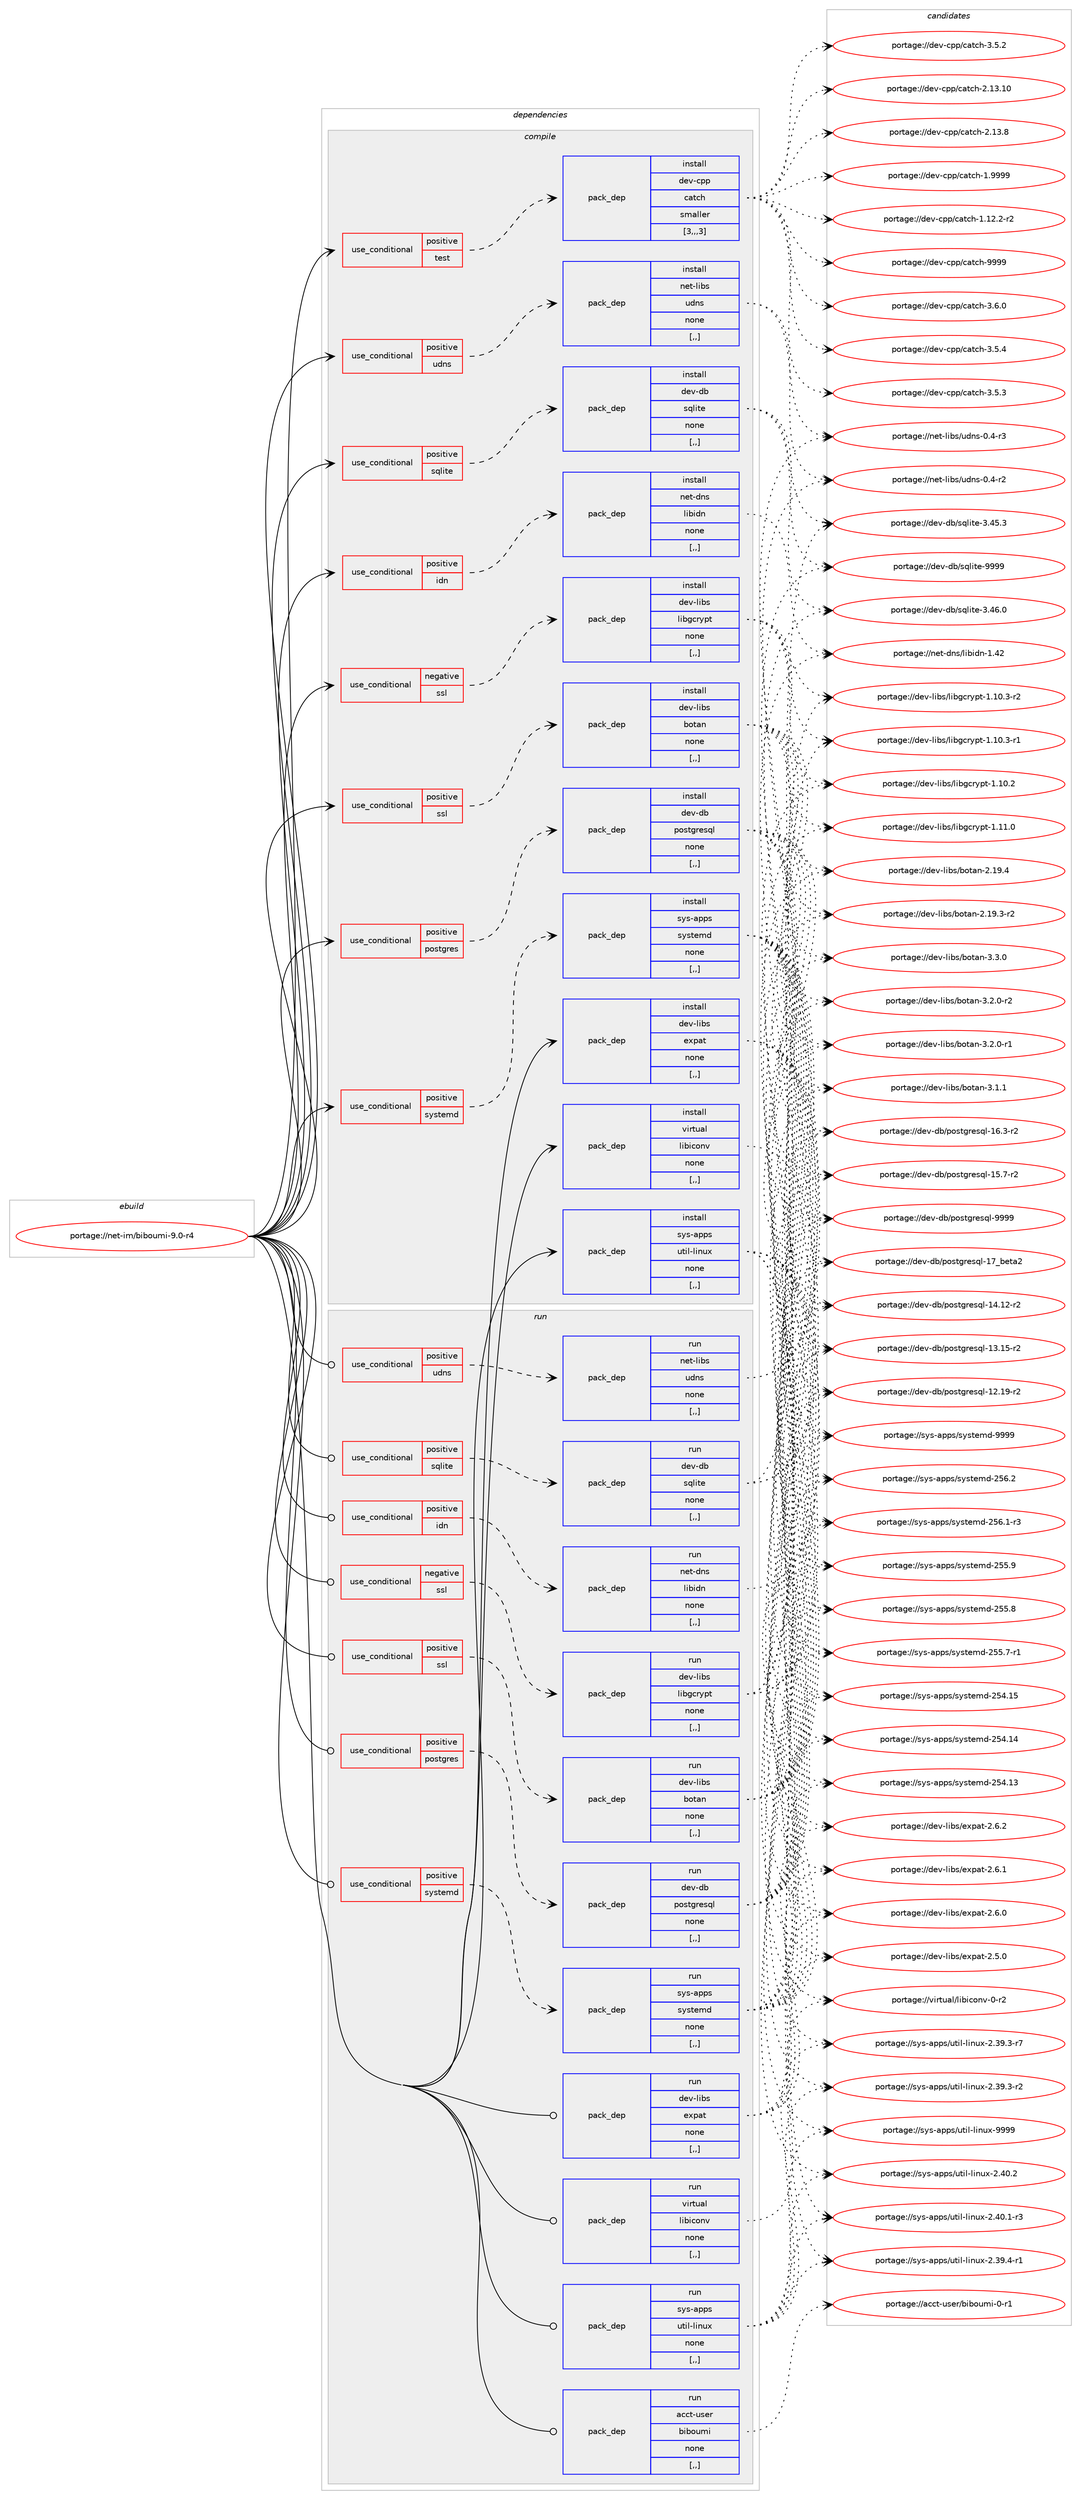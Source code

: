 digraph prolog {

# *************
# Graph options
# *************

newrank=true;
concentrate=true;
compound=true;
graph [rankdir=LR,fontname=Helvetica,fontsize=10,ranksep=1.5];#, ranksep=2.5, nodesep=0.2];
edge  [arrowhead=vee];
node  [fontname=Helvetica,fontsize=10];

# **********
# The ebuild
# **********

subgraph cluster_leftcol {
color=gray;
label=<<i>ebuild</i>>;
id [label="portage://net-im/biboumi-9.0-r4", color=red, width=4, href="../net-im/biboumi-9.0-r4.svg"];
}

# ****************
# The dependencies
# ****************

subgraph cluster_midcol {
color=gray;
label=<<i>dependencies</i>>;
subgraph cluster_compile {
fillcolor="#eeeeee";
style=filled;
label=<<i>compile</i>>;
subgraph cond90922 {
dependency349186 [label=<<TABLE BORDER="0" CELLBORDER="1" CELLSPACING="0" CELLPADDING="4"><TR><TD ROWSPAN="3" CELLPADDING="10">use_conditional</TD></TR><TR><TD>negative</TD></TR><TR><TD>ssl</TD></TR></TABLE>>, shape=none, color=red];
subgraph pack255647 {
dependency349187 [label=<<TABLE BORDER="0" CELLBORDER="1" CELLSPACING="0" CELLPADDING="4" WIDTH="220"><TR><TD ROWSPAN="6" CELLPADDING="30">pack_dep</TD></TR><TR><TD WIDTH="110">install</TD></TR><TR><TD>dev-libs</TD></TR><TR><TD>libgcrypt</TD></TR><TR><TD>none</TD></TR><TR><TD>[,,]</TD></TR></TABLE>>, shape=none, color=blue];
}
dependency349186:e -> dependency349187:w [weight=20,style="dashed",arrowhead="vee"];
}
id:e -> dependency349186:w [weight=20,style="solid",arrowhead="vee"];
subgraph cond90923 {
dependency349188 [label=<<TABLE BORDER="0" CELLBORDER="1" CELLSPACING="0" CELLPADDING="4"><TR><TD ROWSPAN="3" CELLPADDING="10">use_conditional</TD></TR><TR><TD>positive</TD></TR><TR><TD>idn</TD></TR></TABLE>>, shape=none, color=red];
subgraph pack255648 {
dependency349189 [label=<<TABLE BORDER="0" CELLBORDER="1" CELLSPACING="0" CELLPADDING="4" WIDTH="220"><TR><TD ROWSPAN="6" CELLPADDING="30">pack_dep</TD></TR><TR><TD WIDTH="110">install</TD></TR><TR><TD>net-dns</TD></TR><TR><TD>libidn</TD></TR><TR><TD>none</TD></TR><TR><TD>[,,]</TD></TR></TABLE>>, shape=none, color=blue];
}
dependency349188:e -> dependency349189:w [weight=20,style="dashed",arrowhead="vee"];
}
id:e -> dependency349188:w [weight=20,style="solid",arrowhead="vee"];
subgraph cond90924 {
dependency349190 [label=<<TABLE BORDER="0" CELLBORDER="1" CELLSPACING="0" CELLPADDING="4"><TR><TD ROWSPAN="3" CELLPADDING="10">use_conditional</TD></TR><TR><TD>positive</TD></TR><TR><TD>postgres</TD></TR></TABLE>>, shape=none, color=red];
subgraph pack255649 {
dependency349191 [label=<<TABLE BORDER="0" CELLBORDER="1" CELLSPACING="0" CELLPADDING="4" WIDTH="220"><TR><TD ROWSPAN="6" CELLPADDING="30">pack_dep</TD></TR><TR><TD WIDTH="110">install</TD></TR><TR><TD>dev-db</TD></TR><TR><TD>postgresql</TD></TR><TR><TD>none</TD></TR><TR><TD>[,,]</TD></TR></TABLE>>, shape=none, color=blue];
}
dependency349190:e -> dependency349191:w [weight=20,style="dashed",arrowhead="vee"];
}
id:e -> dependency349190:w [weight=20,style="solid",arrowhead="vee"];
subgraph cond90925 {
dependency349192 [label=<<TABLE BORDER="0" CELLBORDER="1" CELLSPACING="0" CELLPADDING="4"><TR><TD ROWSPAN="3" CELLPADDING="10">use_conditional</TD></TR><TR><TD>positive</TD></TR><TR><TD>sqlite</TD></TR></TABLE>>, shape=none, color=red];
subgraph pack255650 {
dependency349193 [label=<<TABLE BORDER="0" CELLBORDER="1" CELLSPACING="0" CELLPADDING="4" WIDTH="220"><TR><TD ROWSPAN="6" CELLPADDING="30">pack_dep</TD></TR><TR><TD WIDTH="110">install</TD></TR><TR><TD>dev-db</TD></TR><TR><TD>sqlite</TD></TR><TR><TD>none</TD></TR><TR><TD>[,,]</TD></TR></TABLE>>, shape=none, color=blue];
}
dependency349192:e -> dependency349193:w [weight=20,style="dashed",arrowhead="vee"];
}
id:e -> dependency349192:w [weight=20,style="solid",arrowhead="vee"];
subgraph cond90926 {
dependency349194 [label=<<TABLE BORDER="0" CELLBORDER="1" CELLSPACING="0" CELLPADDING="4"><TR><TD ROWSPAN="3" CELLPADDING="10">use_conditional</TD></TR><TR><TD>positive</TD></TR><TR><TD>ssl</TD></TR></TABLE>>, shape=none, color=red];
subgraph pack255651 {
dependency349195 [label=<<TABLE BORDER="0" CELLBORDER="1" CELLSPACING="0" CELLPADDING="4" WIDTH="220"><TR><TD ROWSPAN="6" CELLPADDING="30">pack_dep</TD></TR><TR><TD WIDTH="110">install</TD></TR><TR><TD>dev-libs</TD></TR><TR><TD>botan</TD></TR><TR><TD>none</TD></TR><TR><TD>[,,]</TD></TR></TABLE>>, shape=none, color=blue];
}
dependency349194:e -> dependency349195:w [weight=20,style="dashed",arrowhead="vee"];
}
id:e -> dependency349194:w [weight=20,style="solid",arrowhead="vee"];
subgraph cond90927 {
dependency349196 [label=<<TABLE BORDER="0" CELLBORDER="1" CELLSPACING="0" CELLPADDING="4"><TR><TD ROWSPAN="3" CELLPADDING="10">use_conditional</TD></TR><TR><TD>positive</TD></TR><TR><TD>systemd</TD></TR></TABLE>>, shape=none, color=red];
subgraph pack255652 {
dependency349197 [label=<<TABLE BORDER="0" CELLBORDER="1" CELLSPACING="0" CELLPADDING="4" WIDTH="220"><TR><TD ROWSPAN="6" CELLPADDING="30">pack_dep</TD></TR><TR><TD WIDTH="110">install</TD></TR><TR><TD>sys-apps</TD></TR><TR><TD>systemd</TD></TR><TR><TD>none</TD></TR><TR><TD>[,,]</TD></TR></TABLE>>, shape=none, color=blue];
}
dependency349196:e -> dependency349197:w [weight=20,style="dashed",arrowhead="vee"];
}
id:e -> dependency349196:w [weight=20,style="solid",arrowhead="vee"];
subgraph cond90928 {
dependency349198 [label=<<TABLE BORDER="0" CELLBORDER="1" CELLSPACING="0" CELLPADDING="4"><TR><TD ROWSPAN="3" CELLPADDING="10">use_conditional</TD></TR><TR><TD>positive</TD></TR><TR><TD>test</TD></TR></TABLE>>, shape=none, color=red];
subgraph pack255653 {
dependency349199 [label=<<TABLE BORDER="0" CELLBORDER="1" CELLSPACING="0" CELLPADDING="4" WIDTH="220"><TR><TD ROWSPAN="6" CELLPADDING="30">pack_dep</TD></TR><TR><TD WIDTH="110">install</TD></TR><TR><TD>dev-cpp</TD></TR><TR><TD>catch</TD></TR><TR><TD>smaller</TD></TR><TR><TD>[3,,,3]</TD></TR></TABLE>>, shape=none, color=blue];
}
dependency349198:e -> dependency349199:w [weight=20,style="dashed",arrowhead="vee"];
}
id:e -> dependency349198:w [weight=20,style="solid",arrowhead="vee"];
subgraph cond90929 {
dependency349200 [label=<<TABLE BORDER="0" CELLBORDER="1" CELLSPACING="0" CELLPADDING="4"><TR><TD ROWSPAN="3" CELLPADDING="10">use_conditional</TD></TR><TR><TD>positive</TD></TR><TR><TD>udns</TD></TR></TABLE>>, shape=none, color=red];
subgraph pack255654 {
dependency349201 [label=<<TABLE BORDER="0" CELLBORDER="1" CELLSPACING="0" CELLPADDING="4" WIDTH="220"><TR><TD ROWSPAN="6" CELLPADDING="30">pack_dep</TD></TR><TR><TD WIDTH="110">install</TD></TR><TR><TD>net-libs</TD></TR><TR><TD>udns</TD></TR><TR><TD>none</TD></TR><TR><TD>[,,]</TD></TR></TABLE>>, shape=none, color=blue];
}
dependency349200:e -> dependency349201:w [weight=20,style="dashed",arrowhead="vee"];
}
id:e -> dependency349200:w [weight=20,style="solid",arrowhead="vee"];
subgraph pack255655 {
dependency349202 [label=<<TABLE BORDER="0" CELLBORDER="1" CELLSPACING="0" CELLPADDING="4" WIDTH="220"><TR><TD ROWSPAN="6" CELLPADDING="30">pack_dep</TD></TR><TR><TD WIDTH="110">install</TD></TR><TR><TD>dev-libs</TD></TR><TR><TD>expat</TD></TR><TR><TD>none</TD></TR><TR><TD>[,,]</TD></TR></TABLE>>, shape=none, color=blue];
}
id:e -> dependency349202:w [weight=20,style="solid",arrowhead="vee"];
subgraph pack255656 {
dependency349203 [label=<<TABLE BORDER="0" CELLBORDER="1" CELLSPACING="0" CELLPADDING="4" WIDTH="220"><TR><TD ROWSPAN="6" CELLPADDING="30">pack_dep</TD></TR><TR><TD WIDTH="110">install</TD></TR><TR><TD>sys-apps</TD></TR><TR><TD>util-linux</TD></TR><TR><TD>none</TD></TR><TR><TD>[,,]</TD></TR></TABLE>>, shape=none, color=blue];
}
id:e -> dependency349203:w [weight=20,style="solid",arrowhead="vee"];
subgraph pack255657 {
dependency349204 [label=<<TABLE BORDER="0" CELLBORDER="1" CELLSPACING="0" CELLPADDING="4" WIDTH="220"><TR><TD ROWSPAN="6" CELLPADDING="30">pack_dep</TD></TR><TR><TD WIDTH="110">install</TD></TR><TR><TD>virtual</TD></TR><TR><TD>libiconv</TD></TR><TR><TD>none</TD></TR><TR><TD>[,,]</TD></TR></TABLE>>, shape=none, color=blue];
}
id:e -> dependency349204:w [weight=20,style="solid",arrowhead="vee"];
}
subgraph cluster_compileandrun {
fillcolor="#eeeeee";
style=filled;
label=<<i>compile and run</i>>;
}
subgraph cluster_run {
fillcolor="#eeeeee";
style=filled;
label=<<i>run</i>>;
subgraph cond90930 {
dependency349205 [label=<<TABLE BORDER="0" CELLBORDER="1" CELLSPACING="0" CELLPADDING="4"><TR><TD ROWSPAN="3" CELLPADDING="10">use_conditional</TD></TR><TR><TD>negative</TD></TR><TR><TD>ssl</TD></TR></TABLE>>, shape=none, color=red];
subgraph pack255658 {
dependency349206 [label=<<TABLE BORDER="0" CELLBORDER="1" CELLSPACING="0" CELLPADDING="4" WIDTH="220"><TR><TD ROWSPAN="6" CELLPADDING="30">pack_dep</TD></TR><TR><TD WIDTH="110">run</TD></TR><TR><TD>dev-libs</TD></TR><TR><TD>libgcrypt</TD></TR><TR><TD>none</TD></TR><TR><TD>[,,]</TD></TR></TABLE>>, shape=none, color=blue];
}
dependency349205:e -> dependency349206:w [weight=20,style="dashed",arrowhead="vee"];
}
id:e -> dependency349205:w [weight=20,style="solid",arrowhead="odot"];
subgraph cond90931 {
dependency349207 [label=<<TABLE BORDER="0" CELLBORDER="1" CELLSPACING="0" CELLPADDING="4"><TR><TD ROWSPAN="3" CELLPADDING="10">use_conditional</TD></TR><TR><TD>positive</TD></TR><TR><TD>idn</TD></TR></TABLE>>, shape=none, color=red];
subgraph pack255659 {
dependency349208 [label=<<TABLE BORDER="0" CELLBORDER="1" CELLSPACING="0" CELLPADDING="4" WIDTH="220"><TR><TD ROWSPAN="6" CELLPADDING="30">pack_dep</TD></TR><TR><TD WIDTH="110">run</TD></TR><TR><TD>net-dns</TD></TR><TR><TD>libidn</TD></TR><TR><TD>none</TD></TR><TR><TD>[,,]</TD></TR></TABLE>>, shape=none, color=blue];
}
dependency349207:e -> dependency349208:w [weight=20,style="dashed",arrowhead="vee"];
}
id:e -> dependency349207:w [weight=20,style="solid",arrowhead="odot"];
subgraph cond90932 {
dependency349209 [label=<<TABLE BORDER="0" CELLBORDER="1" CELLSPACING="0" CELLPADDING="4"><TR><TD ROWSPAN="3" CELLPADDING="10">use_conditional</TD></TR><TR><TD>positive</TD></TR><TR><TD>postgres</TD></TR></TABLE>>, shape=none, color=red];
subgraph pack255660 {
dependency349210 [label=<<TABLE BORDER="0" CELLBORDER="1" CELLSPACING="0" CELLPADDING="4" WIDTH="220"><TR><TD ROWSPAN="6" CELLPADDING="30">pack_dep</TD></TR><TR><TD WIDTH="110">run</TD></TR><TR><TD>dev-db</TD></TR><TR><TD>postgresql</TD></TR><TR><TD>none</TD></TR><TR><TD>[,,]</TD></TR></TABLE>>, shape=none, color=blue];
}
dependency349209:e -> dependency349210:w [weight=20,style="dashed",arrowhead="vee"];
}
id:e -> dependency349209:w [weight=20,style="solid",arrowhead="odot"];
subgraph cond90933 {
dependency349211 [label=<<TABLE BORDER="0" CELLBORDER="1" CELLSPACING="0" CELLPADDING="4"><TR><TD ROWSPAN="3" CELLPADDING="10">use_conditional</TD></TR><TR><TD>positive</TD></TR><TR><TD>sqlite</TD></TR></TABLE>>, shape=none, color=red];
subgraph pack255661 {
dependency349212 [label=<<TABLE BORDER="0" CELLBORDER="1" CELLSPACING="0" CELLPADDING="4" WIDTH="220"><TR><TD ROWSPAN="6" CELLPADDING="30">pack_dep</TD></TR><TR><TD WIDTH="110">run</TD></TR><TR><TD>dev-db</TD></TR><TR><TD>sqlite</TD></TR><TR><TD>none</TD></TR><TR><TD>[,,]</TD></TR></TABLE>>, shape=none, color=blue];
}
dependency349211:e -> dependency349212:w [weight=20,style="dashed",arrowhead="vee"];
}
id:e -> dependency349211:w [weight=20,style="solid",arrowhead="odot"];
subgraph cond90934 {
dependency349213 [label=<<TABLE BORDER="0" CELLBORDER="1" CELLSPACING="0" CELLPADDING="4"><TR><TD ROWSPAN="3" CELLPADDING="10">use_conditional</TD></TR><TR><TD>positive</TD></TR><TR><TD>ssl</TD></TR></TABLE>>, shape=none, color=red];
subgraph pack255662 {
dependency349214 [label=<<TABLE BORDER="0" CELLBORDER="1" CELLSPACING="0" CELLPADDING="4" WIDTH="220"><TR><TD ROWSPAN="6" CELLPADDING="30">pack_dep</TD></TR><TR><TD WIDTH="110">run</TD></TR><TR><TD>dev-libs</TD></TR><TR><TD>botan</TD></TR><TR><TD>none</TD></TR><TR><TD>[,,]</TD></TR></TABLE>>, shape=none, color=blue];
}
dependency349213:e -> dependency349214:w [weight=20,style="dashed",arrowhead="vee"];
}
id:e -> dependency349213:w [weight=20,style="solid",arrowhead="odot"];
subgraph cond90935 {
dependency349215 [label=<<TABLE BORDER="0" CELLBORDER="1" CELLSPACING="0" CELLPADDING="4"><TR><TD ROWSPAN="3" CELLPADDING="10">use_conditional</TD></TR><TR><TD>positive</TD></TR><TR><TD>systemd</TD></TR></TABLE>>, shape=none, color=red];
subgraph pack255663 {
dependency349216 [label=<<TABLE BORDER="0" CELLBORDER="1" CELLSPACING="0" CELLPADDING="4" WIDTH="220"><TR><TD ROWSPAN="6" CELLPADDING="30">pack_dep</TD></TR><TR><TD WIDTH="110">run</TD></TR><TR><TD>sys-apps</TD></TR><TR><TD>systemd</TD></TR><TR><TD>none</TD></TR><TR><TD>[,,]</TD></TR></TABLE>>, shape=none, color=blue];
}
dependency349215:e -> dependency349216:w [weight=20,style="dashed",arrowhead="vee"];
}
id:e -> dependency349215:w [weight=20,style="solid",arrowhead="odot"];
subgraph cond90936 {
dependency349217 [label=<<TABLE BORDER="0" CELLBORDER="1" CELLSPACING="0" CELLPADDING="4"><TR><TD ROWSPAN="3" CELLPADDING="10">use_conditional</TD></TR><TR><TD>positive</TD></TR><TR><TD>udns</TD></TR></TABLE>>, shape=none, color=red];
subgraph pack255664 {
dependency349218 [label=<<TABLE BORDER="0" CELLBORDER="1" CELLSPACING="0" CELLPADDING="4" WIDTH="220"><TR><TD ROWSPAN="6" CELLPADDING="30">pack_dep</TD></TR><TR><TD WIDTH="110">run</TD></TR><TR><TD>net-libs</TD></TR><TR><TD>udns</TD></TR><TR><TD>none</TD></TR><TR><TD>[,,]</TD></TR></TABLE>>, shape=none, color=blue];
}
dependency349217:e -> dependency349218:w [weight=20,style="dashed",arrowhead="vee"];
}
id:e -> dependency349217:w [weight=20,style="solid",arrowhead="odot"];
subgraph pack255665 {
dependency349219 [label=<<TABLE BORDER="0" CELLBORDER="1" CELLSPACING="0" CELLPADDING="4" WIDTH="220"><TR><TD ROWSPAN="6" CELLPADDING="30">pack_dep</TD></TR><TR><TD WIDTH="110">run</TD></TR><TR><TD>acct-user</TD></TR><TR><TD>biboumi</TD></TR><TR><TD>none</TD></TR><TR><TD>[,,]</TD></TR></TABLE>>, shape=none, color=blue];
}
id:e -> dependency349219:w [weight=20,style="solid",arrowhead="odot"];
subgraph pack255666 {
dependency349220 [label=<<TABLE BORDER="0" CELLBORDER="1" CELLSPACING="0" CELLPADDING="4" WIDTH="220"><TR><TD ROWSPAN="6" CELLPADDING="30">pack_dep</TD></TR><TR><TD WIDTH="110">run</TD></TR><TR><TD>dev-libs</TD></TR><TR><TD>expat</TD></TR><TR><TD>none</TD></TR><TR><TD>[,,]</TD></TR></TABLE>>, shape=none, color=blue];
}
id:e -> dependency349220:w [weight=20,style="solid",arrowhead="odot"];
subgraph pack255667 {
dependency349221 [label=<<TABLE BORDER="0" CELLBORDER="1" CELLSPACING="0" CELLPADDING="4" WIDTH="220"><TR><TD ROWSPAN="6" CELLPADDING="30">pack_dep</TD></TR><TR><TD WIDTH="110">run</TD></TR><TR><TD>sys-apps</TD></TR><TR><TD>util-linux</TD></TR><TR><TD>none</TD></TR><TR><TD>[,,]</TD></TR></TABLE>>, shape=none, color=blue];
}
id:e -> dependency349221:w [weight=20,style="solid",arrowhead="odot"];
subgraph pack255668 {
dependency349222 [label=<<TABLE BORDER="0" CELLBORDER="1" CELLSPACING="0" CELLPADDING="4" WIDTH="220"><TR><TD ROWSPAN="6" CELLPADDING="30">pack_dep</TD></TR><TR><TD WIDTH="110">run</TD></TR><TR><TD>virtual</TD></TR><TR><TD>libiconv</TD></TR><TR><TD>none</TD></TR><TR><TD>[,,]</TD></TR></TABLE>>, shape=none, color=blue];
}
id:e -> dependency349222:w [weight=20,style="solid",arrowhead="odot"];
}
}

# **************
# The candidates
# **************

subgraph cluster_choices {
rank=same;
color=gray;
label=<<i>candidates</i>>;

subgraph choice255647 {
color=black;
nodesep=1;
choice100101118451081059811547108105981039911412111211645494649494648 [label="portage://dev-libs/libgcrypt-1.11.0", color=red, width=4,href="../dev-libs/libgcrypt-1.11.0.svg"];
choice1001011184510810598115471081059810399114121112116454946494846514511450 [label="portage://dev-libs/libgcrypt-1.10.3-r2", color=red, width=4,href="../dev-libs/libgcrypt-1.10.3-r2.svg"];
choice1001011184510810598115471081059810399114121112116454946494846514511449 [label="portage://dev-libs/libgcrypt-1.10.3-r1", color=red, width=4,href="../dev-libs/libgcrypt-1.10.3-r1.svg"];
choice100101118451081059811547108105981039911412111211645494649484650 [label="portage://dev-libs/libgcrypt-1.10.2", color=red, width=4,href="../dev-libs/libgcrypt-1.10.2.svg"];
dependency349187:e -> choice100101118451081059811547108105981039911412111211645494649494648:w [style=dotted,weight="100"];
dependency349187:e -> choice1001011184510810598115471081059810399114121112116454946494846514511450:w [style=dotted,weight="100"];
dependency349187:e -> choice1001011184510810598115471081059810399114121112116454946494846514511449:w [style=dotted,weight="100"];
dependency349187:e -> choice100101118451081059811547108105981039911412111211645494649484650:w [style=dotted,weight="100"];
}
subgraph choice255648 {
color=black;
nodesep=1;
choice1101011164510011011547108105981051001104549465250 [label="portage://net-dns/libidn-1.42", color=red, width=4,href="../net-dns/libidn-1.42.svg"];
dependency349189:e -> choice1101011164510011011547108105981051001104549465250:w [style=dotted,weight="100"];
}
subgraph choice255649 {
color=black;
nodesep=1;
choice1001011184510098471121111151161031141011151131084557575757 [label="portage://dev-db/postgresql-9999", color=red, width=4,href="../dev-db/postgresql-9999.svg"];
choice10010111845100984711211111511610311410111511310845495595981011169750 [label="portage://dev-db/postgresql-17_beta2", color=red, width=4,href="../dev-db/postgresql-17_beta2.svg"];
choice10010111845100984711211111511610311410111511310845495446514511450 [label="portage://dev-db/postgresql-16.3-r2", color=red, width=4,href="../dev-db/postgresql-16.3-r2.svg"];
choice10010111845100984711211111511610311410111511310845495346554511450 [label="portage://dev-db/postgresql-15.7-r2", color=red, width=4,href="../dev-db/postgresql-15.7-r2.svg"];
choice1001011184510098471121111151161031141011151131084549524649504511450 [label="portage://dev-db/postgresql-14.12-r2", color=red, width=4,href="../dev-db/postgresql-14.12-r2.svg"];
choice1001011184510098471121111151161031141011151131084549514649534511450 [label="portage://dev-db/postgresql-13.15-r2", color=red, width=4,href="../dev-db/postgresql-13.15-r2.svg"];
choice1001011184510098471121111151161031141011151131084549504649574511450 [label="portage://dev-db/postgresql-12.19-r2", color=red, width=4,href="../dev-db/postgresql-12.19-r2.svg"];
dependency349191:e -> choice1001011184510098471121111151161031141011151131084557575757:w [style=dotted,weight="100"];
dependency349191:e -> choice10010111845100984711211111511610311410111511310845495595981011169750:w [style=dotted,weight="100"];
dependency349191:e -> choice10010111845100984711211111511610311410111511310845495446514511450:w [style=dotted,weight="100"];
dependency349191:e -> choice10010111845100984711211111511610311410111511310845495346554511450:w [style=dotted,weight="100"];
dependency349191:e -> choice1001011184510098471121111151161031141011151131084549524649504511450:w [style=dotted,weight="100"];
dependency349191:e -> choice1001011184510098471121111151161031141011151131084549514649534511450:w [style=dotted,weight="100"];
dependency349191:e -> choice1001011184510098471121111151161031141011151131084549504649574511450:w [style=dotted,weight="100"];
}
subgraph choice255650 {
color=black;
nodesep=1;
choice1001011184510098471151131081051161014557575757 [label="portage://dev-db/sqlite-9999", color=red, width=4,href="../dev-db/sqlite-9999.svg"];
choice10010111845100984711511310810511610145514652544648 [label="portage://dev-db/sqlite-3.46.0", color=red, width=4,href="../dev-db/sqlite-3.46.0.svg"];
choice10010111845100984711511310810511610145514652534651 [label="portage://dev-db/sqlite-3.45.3", color=red, width=4,href="../dev-db/sqlite-3.45.3.svg"];
dependency349193:e -> choice1001011184510098471151131081051161014557575757:w [style=dotted,weight="100"];
dependency349193:e -> choice10010111845100984711511310810511610145514652544648:w [style=dotted,weight="100"];
dependency349193:e -> choice10010111845100984711511310810511610145514652534651:w [style=dotted,weight="100"];
}
subgraph choice255651 {
color=black;
nodesep=1;
choice1001011184510810598115479811111697110455146514648 [label="portage://dev-libs/botan-3.3.0", color=red, width=4,href="../dev-libs/botan-3.3.0.svg"];
choice10010111845108105981154798111116971104551465046484511450 [label="portage://dev-libs/botan-3.2.0-r2", color=red, width=4,href="../dev-libs/botan-3.2.0-r2.svg"];
choice10010111845108105981154798111116971104551465046484511449 [label="portage://dev-libs/botan-3.2.0-r1", color=red, width=4,href="../dev-libs/botan-3.2.0-r1.svg"];
choice1001011184510810598115479811111697110455146494649 [label="portage://dev-libs/botan-3.1.1", color=red, width=4,href="../dev-libs/botan-3.1.1.svg"];
choice100101118451081059811547981111169711045504649574652 [label="portage://dev-libs/botan-2.19.4", color=red, width=4,href="../dev-libs/botan-2.19.4.svg"];
choice1001011184510810598115479811111697110455046495746514511450 [label="portage://dev-libs/botan-2.19.3-r2", color=red, width=4,href="../dev-libs/botan-2.19.3-r2.svg"];
dependency349195:e -> choice1001011184510810598115479811111697110455146514648:w [style=dotted,weight="100"];
dependency349195:e -> choice10010111845108105981154798111116971104551465046484511450:w [style=dotted,weight="100"];
dependency349195:e -> choice10010111845108105981154798111116971104551465046484511449:w [style=dotted,weight="100"];
dependency349195:e -> choice1001011184510810598115479811111697110455146494649:w [style=dotted,weight="100"];
dependency349195:e -> choice100101118451081059811547981111169711045504649574652:w [style=dotted,weight="100"];
dependency349195:e -> choice1001011184510810598115479811111697110455046495746514511450:w [style=dotted,weight="100"];
}
subgraph choice255652 {
color=black;
nodesep=1;
choice1151211154597112112115471151211151161011091004557575757 [label="portage://sys-apps/systemd-9999", color=red, width=4,href="../sys-apps/systemd-9999.svg"];
choice115121115459711211211547115121115116101109100455053544650 [label="portage://sys-apps/systemd-256.2", color=red, width=4,href="../sys-apps/systemd-256.2.svg"];
choice1151211154597112112115471151211151161011091004550535446494511451 [label="portage://sys-apps/systemd-256.1-r3", color=red, width=4,href="../sys-apps/systemd-256.1-r3.svg"];
choice115121115459711211211547115121115116101109100455053534657 [label="portage://sys-apps/systemd-255.9", color=red, width=4,href="../sys-apps/systemd-255.9.svg"];
choice115121115459711211211547115121115116101109100455053534656 [label="portage://sys-apps/systemd-255.8", color=red, width=4,href="../sys-apps/systemd-255.8.svg"];
choice1151211154597112112115471151211151161011091004550535346554511449 [label="portage://sys-apps/systemd-255.7-r1", color=red, width=4,href="../sys-apps/systemd-255.7-r1.svg"];
choice11512111545971121121154711512111511610110910045505352464953 [label="portage://sys-apps/systemd-254.15", color=red, width=4,href="../sys-apps/systemd-254.15.svg"];
choice11512111545971121121154711512111511610110910045505352464952 [label="portage://sys-apps/systemd-254.14", color=red, width=4,href="../sys-apps/systemd-254.14.svg"];
choice11512111545971121121154711512111511610110910045505352464951 [label="portage://sys-apps/systemd-254.13", color=red, width=4,href="../sys-apps/systemd-254.13.svg"];
dependency349197:e -> choice1151211154597112112115471151211151161011091004557575757:w [style=dotted,weight="100"];
dependency349197:e -> choice115121115459711211211547115121115116101109100455053544650:w [style=dotted,weight="100"];
dependency349197:e -> choice1151211154597112112115471151211151161011091004550535446494511451:w [style=dotted,weight="100"];
dependency349197:e -> choice115121115459711211211547115121115116101109100455053534657:w [style=dotted,weight="100"];
dependency349197:e -> choice115121115459711211211547115121115116101109100455053534656:w [style=dotted,weight="100"];
dependency349197:e -> choice1151211154597112112115471151211151161011091004550535346554511449:w [style=dotted,weight="100"];
dependency349197:e -> choice11512111545971121121154711512111511610110910045505352464953:w [style=dotted,weight="100"];
dependency349197:e -> choice11512111545971121121154711512111511610110910045505352464952:w [style=dotted,weight="100"];
dependency349197:e -> choice11512111545971121121154711512111511610110910045505352464951:w [style=dotted,weight="100"];
}
subgraph choice255653 {
color=black;
nodesep=1;
choice1001011184599112112479997116991044557575757 [label="portage://dev-cpp/catch-9999", color=red, width=4,href="../dev-cpp/catch-9999.svg"];
choice100101118459911211247999711699104455146544648 [label="portage://dev-cpp/catch-3.6.0", color=red, width=4,href="../dev-cpp/catch-3.6.0.svg"];
choice100101118459911211247999711699104455146534652 [label="portage://dev-cpp/catch-3.5.4", color=red, width=4,href="../dev-cpp/catch-3.5.4.svg"];
choice100101118459911211247999711699104455146534651 [label="portage://dev-cpp/catch-3.5.3", color=red, width=4,href="../dev-cpp/catch-3.5.3.svg"];
choice100101118459911211247999711699104455146534650 [label="portage://dev-cpp/catch-3.5.2", color=red, width=4,href="../dev-cpp/catch-3.5.2.svg"];
choice1001011184599112112479997116991044550464951464948 [label="portage://dev-cpp/catch-2.13.10", color=red, width=4,href="../dev-cpp/catch-2.13.10.svg"];
choice10010111845991121124799971169910445504649514656 [label="portage://dev-cpp/catch-2.13.8", color=red, width=4,href="../dev-cpp/catch-2.13.8.svg"];
choice10010111845991121124799971169910445494657575757 [label="portage://dev-cpp/catch-1.9999", color=red, width=4,href="../dev-cpp/catch-1.9999.svg"];
choice100101118459911211247999711699104454946495046504511450 [label="portage://dev-cpp/catch-1.12.2-r2", color=red, width=4,href="../dev-cpp/catch-1.12.2-r2.svg"];
dependency349199:e -> choice1001011184599112112479997116991044557575757:w [style=dotted,weight="100"];
dependency349199:e -> choice100101118459911211247999711699104455146544648:w [style=dotted,weight="100"];
dependency349199:e -> choice100101118459911211247999711699104455146534652:w [style=dotted,weight="100"];
dependency349199:e -> choice100101118459911211247999711699104455146534651:w [style=dotted,weight="100"];
dependency349199:e -> choice100101118459911211247999711699104455146534650:w [style=dotted,weight="100"];
dependency349199:e -> choice1001011184599112112479997116991044550464951464948:w [style=dotted,weight="100"];
dependency349199:e -> choice10010111845991121124799971169910445504649514656:w [style=dotted,weight="100"];
dependency349199:e -> choice10010111845991121124799971169910445494657575757:w [style=dotted,weight="100"];
dependency349199:e -> choice100101118459911211247999711699104454946495046504511450:w [style=dotted,weight="100"];
}
subgraph choice255654 {
color=black;
nodesep=1;
choice110101116451081059811547117100110115454846524511451 [label="portage://net-libs/udns-0.4-r3", color=red, width=4,href="../net-libs/udns-0.4-r3.svg"];
choice110101116451081059811547117100110115454846524511450 [label="portage://net-libs/udns-0.4-r2", color=red, width=4,href="../net-libs/udns-0.4-r2.svg"];
dependency349201:e -> choice110101116451081059811547117100110115454846524511451:w [style=dotted,weight="100"];
dependency349201:e -> choice110101116451081059811547117100110115454846524511450:w [style=dotted,weight="100"];
}
subgraph choice255655 {
color=black;
nodesep=1;
choice10010111845108105981154710112011297116455046544650 [label="portage://dev-libs/expat-2.6.2", color=red, width=4,href="../dev-libs/expat-2.6.2.svg"];
choice10010111845108105981154710112011297116455046544649 [label="portage://dev-libs/expat-2.6.1", color=red, width=4,href="../dev-libs/expat-2.6.1.svg"];
choice10010111845108105981154710112011297116455046544648 [label="portage://dev-libs/expat-2.6.0", color=red, width=4,href="../dev-libs/expat-2.6.0.svg"];
choice10010111845108105981154710112011297116455046534648 [label="portage://dev-libs/expat-2.5.0", color=red, width=4,href="../dev-libs/expat-2.5.0.svg"];
dependency349202:e -> choice10010111845108105981154710112011297116455046544650:w [style=dotted,weight="100"];
dependency349202:e -> choice10010111845108105981154710112011297116455046544649:w [style=dotted,weight="100"];
dependency349202:e -> choice10010111845108105981154710112011297116455046544648:w [style=dotted,weight="100"];
dependency349202:e -> choice10010111845108105981154710112011297116455046534648:w [style=dotted,weight="100"];
}
subgraph choice255656 {
color=black;
nodesep=1;
choice115121115459711211211547117116105108451081051101171204557575757 [label="portage://sys-apps/util-linux-9999", color=red, width=4,href="../sys-apps/util-linux-9999.svg"];
choice1151211154597112112115471171161051084510810511011712045504652484650 [label="portage://sys-apps/util-linux-2.40.2", color=red, width=4,href="../sys-apps/util-linux-2.40.2.svg"];
choice11512111545971121121154711711610510845108105110117120455046524846494511451 [label="portage://sys-apps/util-linux-2.40.1-r3", color=red, width=4,href="../sys-apps/util-linux-2.40.1-r3.svg"];
choice11512111545971121121154711711610510845108105110117120455046515746524511449 [label="portage://sys-apps/util-linux-2.39.4-r1", color=red, width=4,href="../sys-apps/util-linux-2.39.4-r1.svg"];
choice11512111545971121121154711711610510845108105110117120455046515746514511455 [label="portage://sys-apps/util-linux-2.39.3-r7", color=red, width=4,href="../sys-apps/util-linux-2.39.3-r7.svg"];
choice11512111545971121121154711711610510845108105110117120455046515746514511450 [label="portage://sys-apps/util-linux-2.39.3-r2", color=red, width=4,href="../sys-apps/util-linux-2.39.3-r2.svg"];
dependency349203:e -> choice115121115459711211211547117116105108451081051101171204557575757:w [style=dotted,weight="100"];
dependency349203:e -> choice1151211154597112112115471171161051084510810511011712045504652484650:w [style=dotted,weight="100"];
dependency349203:e -> choice11512111545971121121154711711610510845108105110117120455046524846494511451:w [style=dotted,weight="100"];
dependency349203:e -> choice11512111545971121121154711711610510845108105110117120455046515746524511449:w [style=dotted,weight="100"];
dependency349203:e -> choice11512111545971121121154711711610510845108105110117120455046515746514511455:w [style=dotted,weight="100"];
dependency349203:e -> choice11512111545971121121154711711610510845108105110117120455046515746514511450:w [style=dotted,weight="100"];
}
subgraph choice255657 {
color=black;
nodesep=1;
choice1181051141161179710847108105981059911111011845484511450 [label="portage://virtual/libiconv-0-r2", color=red, width=4,href="../virtual/libiconv-0-r2.svg"];
dependency349204:e -> choice1181051141161179710847108105981059911111011845484511450:w [style=dotted,weight="100"];
}
subgraph choice255658 {
color=black;
nodesep=1;
choice100101118451081059811547108105981039911412111211645494649494648 [label="portage://dev-libs/libgcrypt-1.11.0", color=red, width=4,href="../dev-libs/libgcrypt-1.11.0.svg"];
choice1001011184510810598115471081059810399114121112116454946494846514511450 [label="portage://dev-libs/libgcrypt-1.10.3-r2", color=red, width=4,href="../dev-libs/libgcrypt-1.10.3-r2.svg"];
choice1001011184510810598115471081059810399114121112116454946494846514511449 [label="portage://dev-libs/libgcrypt-1.10.3-r1", color=red, width=4,href="../dev-libs/libgcrypt-1.10.3-r1.svg"];
choice100101118451081059811547108105981039911412111211645494649484650 [label="portage://dev-libs/libgcrypt-1.10.2", color=red, width=4,href="../dev-libs/libgcrypt-1.10.2.svg"];
dependency349206:e -> choice100101118451081059811547108105981039911412111211645494649494648:w [style=dotted,weight="100"];
dependency349206:e -> choice1001011184510810598115471081059810399114121112116454946494846514511450:w [style=dotted,weight="100"];
dependency349206:e -> choice1001011184510810598115471081059810399114121112116454946494846514511449:w [style=dotted,weight="100"];
dependency349206:e -> choice100101118451081059811547108105981039911412111211645494649484650:w [style=dotted,weight="100"];
}
subgraph choice255659 {
color=black;
nodesep=1;
choice1101011164510011011547108105981051001104549465250 [label="portage://net-dns/libidn-1.42", color=red, width=4,href="../net-dns/libidn-1.42.svg"];
dependency349208:e -> choice1101011164510011011547108105981051001104549465250:w [style=dotted,weight="100"];
}
subgraph choice255660 {
color=black;
nodesep=1;
choice1001011184510098471121111151161031141011151131084557575757 [label="portage://dev-db/postgresql-9999", color=red, width=4,href="../dev-db/postgresql-9999.svg"];
choice10010111845100984711211111511610311410111511310845495595981011169750 [label="portage://dev-db/postgresql-17_beta2", color=red, width=4,href="../dev-db/postgresql-17_beta2.svg"];
choice10010111845100984711211111511610311410111511310845495446514511450 [label="portage://dev-db/postgresql-16.3-r2", color=red, width=4,href="../dev-db/postgresql-16.3-r2.svg"];
choice10010111845100984711211111511610311410111511310845495346554511450 [label="portage://dev-db/postgresql-15.7-r2", color=red, width=4,href="../dev-db/postgresql-15.7-r2.svg"];
choice1001011184510098471121111151161031141011151131084549524649504511450 [label="portage://dev-db/postgresql-14.12-r2", color=red, width=4,href="../dev-db/postgresql-14.12-r2.svg"];
choice1001011184510098471121111151161031141011151131084549514649534511450 [label="portage://dev-db/postgresql-13.15-r2", color=red, width=4,href="../dev-db/postgresql-13.15-r2.svg"];
choice1001011184510098471121111151161031141011151131084549504649574511450 [label="portage://dev-db/postgresql-12.19-r2", color=red, width=4,href="../dev-db/postgresql-12.19-r2.svg"];
dependency349210:e -> choice1001011184510098471121111151161031141011151131084557575757:w [style=dotted,weight="100"];
dependency349210:e -> choice10010111845100984711211111511610311410111511310845495595981011169750:w [style=dotted,weight="100"];
dependency349210:e -> choice10010111845100984711211111511610311410111511310845495446514511450:w [style=dotted,weight="100"];
dependency349210:e -> choice10010111845100984711211111511610311410111511310845495346554511450:w [style=dotted,weight="100"];
dependency349210:e -> choice1001011184510098471121111151161031141011151131084549524649504511450:w [style=dotted,weight="100"];
dependency349210:e -> choice1001011184510098471121111151161031141011151131084549514649534511450:w [style=dotted,weight="100"];
dependency349210:e -> choice1001011184510098471121111151161031141011151131084549504649574511450:w [style=dotted,weight="100"];
}
subgraph choice255661 {
color=black;
nodesep=1;
choice1001011184510098471151131081051161014557575757 [label="portage://dev-db/sqlite-9999", color=red, width=4,href="../dev-db/sqlite-9999.svg"];
choice10010111845100984711511310810511610145514652544648 [label="portage://dev-db/sqlite-3.46.0", color=red, width=4,href="../dev-db/sqlite-3.46.0.svg"];
choice10010111845100984711511310810511610145514652534651 [label="portage://dev-db/sqlite-3.45.3", color=red, width=4,href="../dev-db/sqlite-3.45.3.svg"];
dependency349212:e -> choice1001011184510098471151131081051161014557575757:w [style=dotted,weight="100"];
dependency349212:e -> choice10010111845100984711511310810511610145514652544648:w [style=dotted,weight="100"];
dependency349212:e -> choice10010111845100984711511310810511610145514652534651:w [style=dotted,weight="100"];
}
subgraph choice255662 {
color=black;
nodesep=1;
choice1001011184510810598115479811111697110455146514648 [label="portage://dev-libs/botan-3.3.0", color=red, width=4,href="../dev-libs/botan-3.3.0.svg"];
choice10010111845108105981154798111116971104551465046484511450 [label="portage://dev-libs/botan-3.2.0-r2", color=red, width=4,href="../dev-libs/botan-3.2.0-r2.svg"];
choice10010111845108105981154798111116971104551465046484511449 [label="portage://dev-libs/botan-3.2.0-r1", color=red, width=4,href="../dev-libs/botan-3.2.0-r1.svg"];
choice1001011184510810598115479811111697110455146494649 [label="portage://dev-libs/botan-3.1.1", color=red, width=4,href="../dev-libs/botan-3.1.1.svg"];
choice100101118451081059811547981111169711045504649574652 [label="portage://dev-libs/botan-2.19.4", color=red, width=4,href="../dev-libs/botan-2.19.4.svg"];
choice1001011184510810598115479811111697110455046495746514511450 [label="portage://dev-libs/botan-2.19.3-r2", color=red, width=4,href="../dev-libs/botan-2.19.3-r2.svg"];
dependency349214:e -> choice1001011184510810598115479811111697110455146514648:w [style=dotted,weight="100"];
dependency349214:e -> choice10010111845108105981154798111116971104551465046484511450:w [style=dotted,weight="100"];
dependency349214:e -> choice10010111845108105981154798111116971104551465046484511449:w [style=dotted,weight="100"];
dependency349214:e -> choice1001011184510810598115479811111697110455146494649:w [style=dotted,weight="100"];
dependency349214:e -> choice100101118451081059811547981111169711045504649574652:w [style=dotted,weight="100"];
dependency349214:e -> choice1001011184510810598115479811111697110455046495746514511450:w [style=dotted,weight="100"];
}
subgraph choice255663 {
color=black;
nodesep=1;
choice1151211154597112112115471151211151161011091004557575757 [label="portage://sys-apps/systemd-9999", color=red, width=4,href="../sys-apps/systemd-9999.svg"];
choice115121115459711211211547115121115116101109100455053544650 [label="portage://sys-apps/systemd-256.2", color=red, width=4,href="../sys-apps/systemd-256.2.svg"];
choice1151211154597112112115471151211151161011091004550535446494511451 [label="portage://sys-apps/systemd-256.1-r3", color=red, width=4,href="../sys-apps/systemd-256.1-r3.svg"];
choice115121115459711211211547115121115116101109100455053534657 [label="portage://sys-apps/systemd-255.9", color=red, width=4,href="../sys-apps/systemd-255.9.svg"];
choice115121115459711211211547115121115116101109100455053534656 [label="portage://sys-apps/systemd-255.8", color=red, width=4,href="../sys-apps/systemd-255.8.svg"];
choice1151211154597112112115471151211151161011091004550535346554511449 [label="portage://sys-apps/systemd-255.7-r1", color=red, width=4,href="../sys-apps/systemd-255.7-r1.svg"];
choice11512111545971121121154711512111511610110910045505352464953 [label="portage://sys-apps/systemd-254.15", color=red, width=4,href="../sys-apps/systemd-254.15.svg"];
choice11512111545971121121154711512111511610110910045505352464952 [label="portage://sys-apps/systemd-254.14", color=red, width=4,href="../sys-apps/systemd-254.14.svg"];
choice11512111545971121121154711512111511610110910045505352464951 [label="portage://sys-apps/systemd-254.13", color=red, width=4,href="../sys-apps/systemd-254.13.svg"];
dependency349216:e -> choice1151211154597112112115471151211151161011091004557575757:w [style=dotted,weight="100"];
dependency349216:e -> choice115121115459711211211547115121115116101109100455053544650:w [style=dotted,weight="100"];
dependency349216:e -> choice1151211154597112112115471151211151161011091004550535446494511451:w [style=dotted,weight="100"];
dependency349216:e -> choice115121115459711211211547115121115116101109100455053534657:w [style=dotted,weight="100"];
dependency349216:e -> choice115121115459711211211547115121115116101109100455053534656:w [style=dotted,weight="100"];
dependency349216:e -> choice1151211154597112112115471151211151161011091004550535346554511449:w [style=dotted,weight="100"];
dependency349216:e -> choice11512111545971121121154711512111511610110910045505352464953:w [style=dotted,weight="100"];
dependency349216:e -> choice11512111545971121121154711512111511610110910045505352464952:w [style=dotted,weight="100"];
dependency349216:e -> choice11512111545971121121154711512111511610110910045505352464951:w [style=dotted,weight="100"];
}
subgraph choice255664 {
color=black;
nodesep=1;
choice110101116451081059811547117100110115454846524511451 [label="portage://net-libs/udns-0.4-r3", color=red, width=4,href="../net-libs/udns-0.4-r3.svg"];
choice110101116451081059811547117100110115454846524511450 [label="portage://net-libs/udns-0.4-r2", color=red, width=4,href="../net-libs/udns-0.4-r2.svg"];
dependency349218:e -> choice110101116451081059811547117100110115454846524511451:w [style=dotted,weight="100"];
dependency349218:e -> choice110101116451081059811547117100110115454846524511450:w [style=dotted,weight="100"];
}
subgraph choice255665 {
color=black;
nodesep=1;
choice9799991164511711510111447981059811111710910545484511449 [label="portage://acct-user/biboumi-0-r1", color=red, width=4,href="../acct-user/biboumi-0-r1.svg"];
dependency349219:e -> choice9799991164511711510111447981059811111710910545484511449:w [style=dotted,weight="100"];
}
subgraph choice255666 {
color=black;
nodesep=1;
choice10010111845108105981154710112011297116455046544650 [label="portage://dev-libs/expat-2.6.2", color=red, width=4,href="../dev-libs/expat-2.6.2.svg"];
choice10010111845108105981154710112011297116455046544649 [label="portage://dev-libs/expat-2.6.1", color=red, width=4,href="../dev-libs/expat-2.6.1.svg"];
choice10010111845108105981154710112011297116455046544648 [label="portage://dev-libs/expat-2.6.0", color=red, width=4,href="../dev-libs/expat-2.6.0.svg"];
choice10010111845108105981154710112011297116455046534648 [label="portage://dev-libs/expat-2.5.0", color=red, width=4,href="../dev-libs/expat-2.5.0.svg"];
dependency349220:e -> choice10010111845108105981154710112011297116455046544650:w [style=dotted,weight="100"];
dependency349220:e -> choice10010111845108105981154710112011297116455046544649:w [style=dotted,weight="100"];
dependency349220:e -> choice10010111845108105981154710112011297116455046544648:w [style=dotted,weight="100"];
dependency349220:e -> choice10010111845108105981154710112011297116455046534648:w [style=dotted,weight="100"];
}
subgraph choice255667 {
color=black;
nodesep=1;
choice115121115459711211211547117116105108451081051101171204557575757 [label="portage://sys-apps/util-linux-9999", color=red, width=4,href="../sys-apps/util-linux-9999.svg"];
choice1151211154597112112115471171161051084510810511011712045504652484650 [label="portage://sys-apps/util-linux-2.40.2", color=red, width=4,href="../sys-apps/util-linux-2.40.2.svg"];
choice11512111545971121121154711711610510845108105110117120455046524846494511451 [label="portage://sys-apps/util-linux-2.40.1-r3", color=red, width=4,href="../sys-apps/util-linux-2.40.1-r3.svg"];
choice11512111545971121121154711711610510845108105110117120455046515746524511449 [label="portage://sys-apps/util-linux-2.39.4-r1", color=red, width=4,href="../sys-apps/util-linux-2.39.4-r1.svg"];
choice11512111545971121121154711711610510845108105110117120455046515746514511455 [label="portage://sys-apps/util-linux-2.39.3-r7", color=red, width=4,href="../sys-apps/util-linux-2.39.3-r7.svg"];
choice11512111545971121121154711711610510845108105110117120455046515746514511450 [label="portage://sys-apps/util-linux-2.39.3-r2", color=red, width=4,href="../sys-apps/util-linux-2.39.3-r2.svg"];
dependency349221:e -> choice115121115459711211211547117116105108451081051101171204557575757:w [style=dotted,weight="100"];
dependency349221:e -> choice1151211154597112112115471171161051084510810511011712045504652484650:w [style=dotted,weight="100"];
dependency349221:e -> choice11512111545971121121154711711610510845108105110117120455046524846494511451:w [style=dotted,weight="100"];
dependency349221:e -> choice11512111545971121121154711711610510845108105110117120455046515746524511449:w [style=dotted,weight="100"];
dependency349221:e -> choice11512111545971121121154711711610510845108105110117120455046515746514511455:w [style=dotted,weight="100"];
dependency349221:e -> choice11512111545971121121154711711610510845108105110117120455046515746514511450:w [style=dotted,weight="100"];
}
subgraph choice255668 {
color=black;
nodesep=1;
choice1181051141161179710847108105981059911111011845484511450 [label="portage://virtual/libiconv-0-r2", color=red, width=4,href="../virtual/libiconv-0-r2.svg"];
dependency349222:e -> choice1181051141161179710847108105981059911111011845484511450:w [style=dotted,weight="100"];
}
}

}
